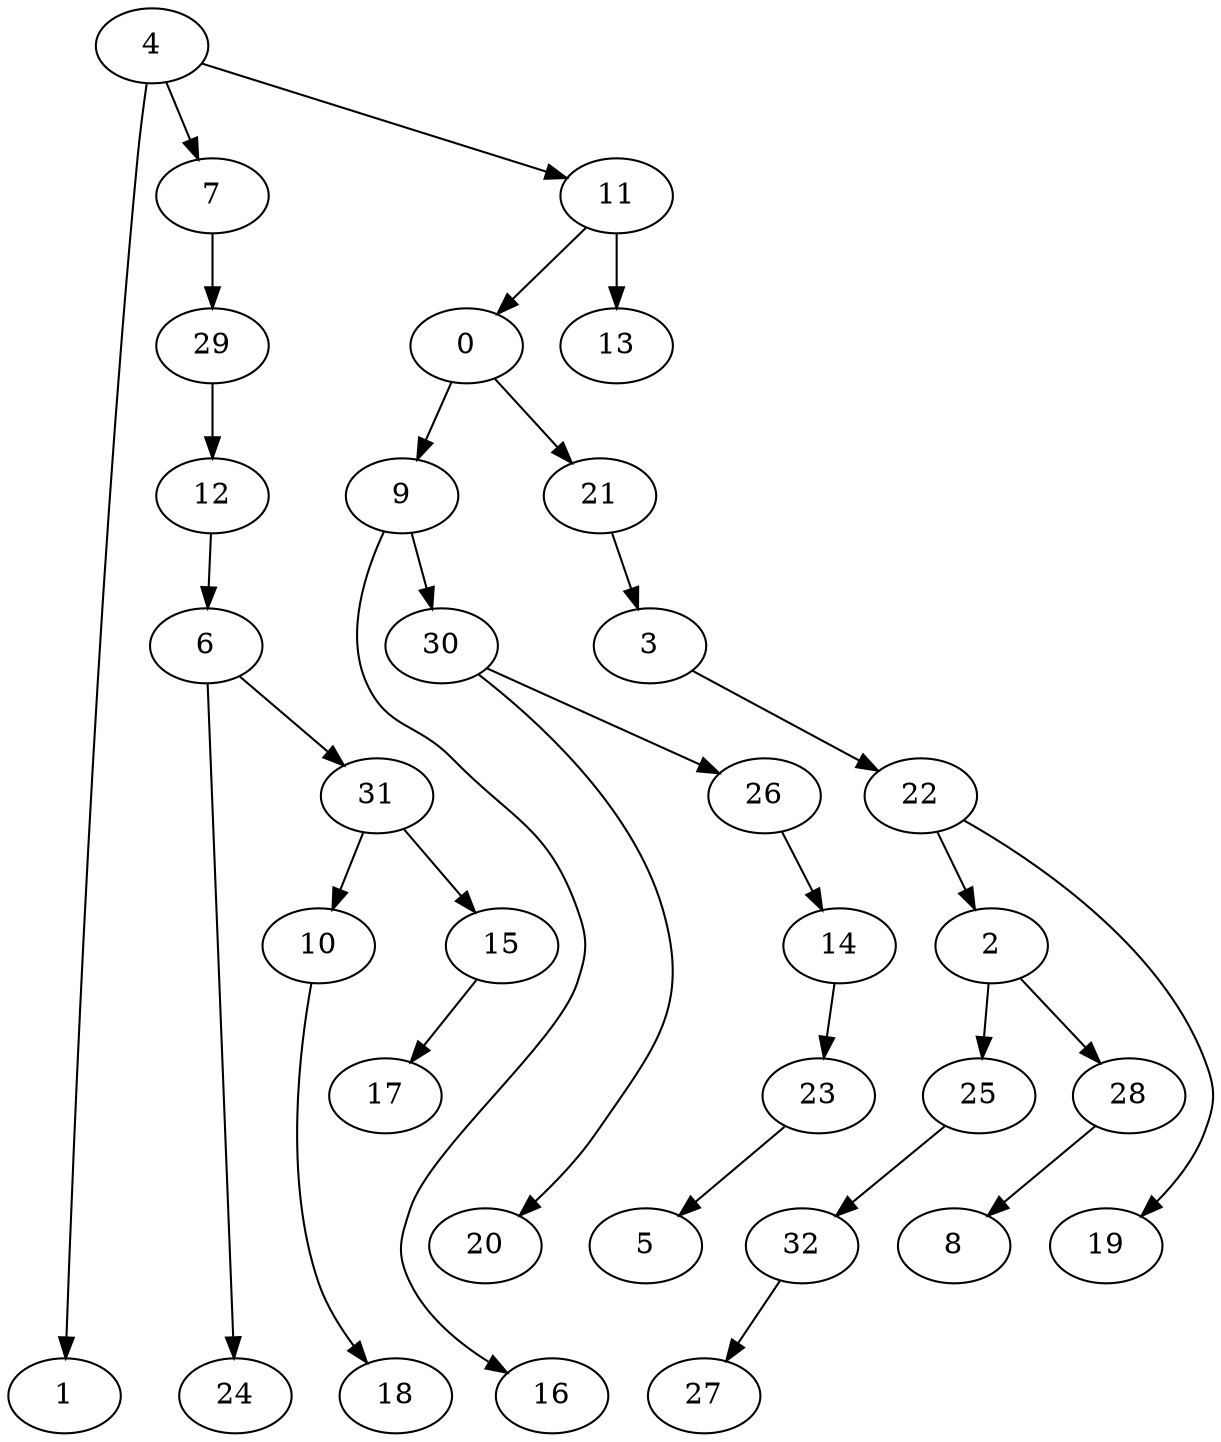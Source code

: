 digraph G {
    0;
    9;
    21;
    16;
    30;
    3;
    2;
    25;
    28;
    32;
    8;
    22;
    19;
    4;
    1;
    7;
    11;
    29;
    13;
    6;
    24;
    31;
    10;
    15;
    12;
    20;
    26;
    18;
    14;
    23;
    5;
    17;
    27;
    0 -> 9 [weight=0];
    0 -> 21 [weight=0];
    9 -> 16 [weight=0];
    9 -> 30 [weight=0];
    21 -> 3 [weight=0];
    30 -> 20 [weight=0];
    30 -> 26 [weight=0];
    3 -> 22 [weight=0];
    2 -> 25 [weight=0];
    2 -> 28 [weight=0];
    25 -> 32 [weight=0];
    28 -> 8 [weight=0];
    32 -> 27 [weight=0];
    22 -> 2 [weight=0];
    22 -> 19 [weight=0];
    4 -> 1 [weight=0];
    4 -> 7 [weight=0];
    4 -> 11 [weight=0];
    7 -> 29 [weight=0];
    11 -> 0 [weight=0];
    11 -> 13 [weight=1];
    29 -> 12 [weight=0];
    6 -> 24 [weight=0];
    6 -> 31 [weight=0];
    31 -> 10 [weight=0];
    31 -> 15 [weight=0];
    10 -> 18 [weight=0];
    15 -> 17 [weight=0];
    12 -> 6 [weight=0];
    26 -> 14 [weight=0];
    14 -> 23 [weight=0];
    23 -> 5 [weight=0];
}
